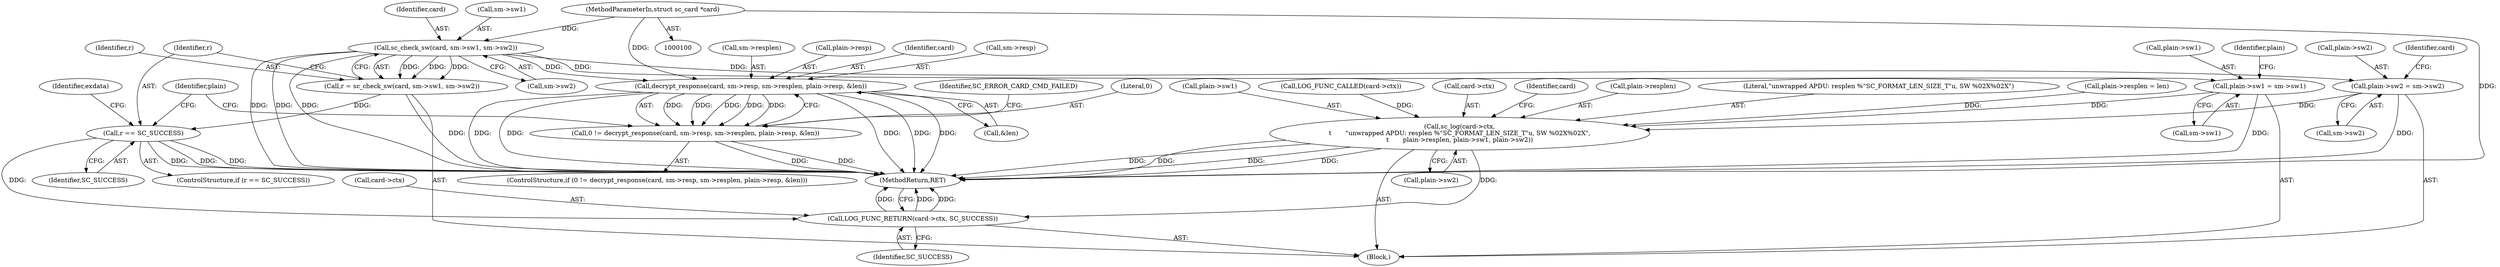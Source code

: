 digraph "0_OpenSC_8fe377e93b4b56060e5bbfb6f3142ceaeca744fa_8@pointer" {
"1000134" [label="(Call,sc_check_sw(card, sm->sw1, sm->sw2))"];
"1000101" [label="(MethodParameterIn,struct sc_card *card)"];
"1000132" [label="(Call,r = sc_check_sw(card, sm->sw1, sm->sw2))"];
"1000143" [label="(Call,r == SC_SUCCESS)"];
"1000220" [label="(Call,LOG_FUNC_RETURN(card->ctx, SC_SUCCESS))"];
"1000155" [label="(Call,decrypt_response(card, sm->resp, sm->resplen, plain->resp, &len))"];
"1000153" [label="(Call,0 != decrypt_response(card, sm->resp, sm->resplen, plain->resp, &len))"];
"1000192" [label="(Call,plain->sw1 = sm->sw1)"];
"1000206" [label="(Call,sc_log(card->ctx,\n\t       \"unwrapped APDU: resplen %\"SC_FORMAT_LEN_SIZE_T\"u, SW %02X%02X\",\n\t       plain->resplen, plain->sw1, plain->sw2))"];
"1000199" [label="(Call,plain->sw2 = sm->sw2)"];
"1000145" [label="(Identifier,SC_SUCCESS)"];
"1000214" [label="(Call,plain->sw1)"];
"1000155" [label="(Call,decrypt_response(card, sm->resp, sm->resplen, plain->resp, &len))"];
"1000199" [label="(Call,plain->sw2 = sm->sw2)"];
"1000166" [label="(Call,&len)"];
"1000139" [label="(Call,sm->sw2)"];
"1000160" [label="(Call,sm->resplen)"];
"1000221" [label="(Call,card->ctx)"];
"1000163" [label="(Call,plain->resp)"];
"1000143" [label="(Call,r == SC_SUCCESS)"];
"1000217" [label="(Call,plain->sw2)"];
"1000220" [label="(Call,LOG_FUNC_RETURN(card->ctx, SC_SUCCESS))"];
"1000169" [label="(Identifier,SC_ERROR_CARD_CMD_FAILED)"];
"1000128" [label="(Call,LOG_FUNC_CALLED(card->ctx))"];
"1000149" [label="(Identifier,exdata)"];
"1000224" [label="(Identifier,SC_SUCCESS)"];
"1000206" [label="(Call,sc_log(card->ctx,\n\t       \"unwrapped APDU: resplen %\"SC_FORMAT_LEN_SIZE_T\"u, SW %02X%02X\",\n\t       plain->resplen, plain->sw1, plain->sw2))"];
"1000104" [label="(Block,)"];
"1000153" [label="(Call,0 != decrypt_response(card, sm->resp, sm->resplen, plain->resp, &len))"];
"1000154" [label="(Literal,0)"];
"1000152" [label="(ControlStructure,if (0 != decrypt_response(card, sm->resp, sm->resplen, plain->resp, &len)))"];
"1000134" [label="(Call,sc_check_sw(card, sm->sw1, sm->sw2))"];
"1000135" [label="(Identifier,card)"];
"1000136" [label="(Call,sm->sw1)"];
"1000132" [label="(Call,r = sc_check_sw(card, sm->sw1, sm->sw2))"];
"1000193" [label="(Call,plain->sw1)"];
"1000200" [label="(Call,plain->sw2)"];
"1000203" [label="(Call,sm->sw2)"];
"1000189" [label="(Identifier,plain)"];
"1000156" [label="(Identifier,card)"];
"1000207" [label="(Call,card->ctx)"];
"1000196" [label="(Call,sm->sw1)"];
"1000201" [label="(Identifier,plain)"];
"1000222" [label="(Identifier,card)"];
"1000157" [label="(Call,sm->resp)"];
"1000101" [label="(MethodParameterIn,struct sc_card *card)"];
"1000211" [label="(Call,plain->resplen)"];
"1000142" [label="(ControlStructure,if (r == SC_SUCCESS))"];
"1000225" [label="(MethodReturn,RET)"];
"1000133" [label="(Identifier,r)"];
"1000192" [label="(Call,plain->sw1 = sm->sw1)"];
"1000144" [label="(Identifier,r)"];
"1000208" [label="(Identifier,card)"];
"1000210" [label="(Literal,\"unwrapped APDU: resplen %\"SC_FORMAT_LEN_SIZE_T\"u, SW %02X%02X\")"];
"1000187" [label="(Call,plain->resplen = len)"];
"1000134" -> "1000132"  [label="AST: "];
"1000134" -> "1000139"  [label="CFG: "];
"1000135" -> "1000134"  [label="AST: "];
"1000136" -> "1000134"  [label="AST: "];
"1000139" -> "1000134"  [label="AST: "];
"1000132" -> "1000134"  [label="CFG: "];
"1000134" -> "1000225"  [label="DDG: "];
"1000134" -> "1000225"  [label="DDG: "];
"1000134" -> "1000225"  [label="DDG: "];
"1000134" -> "1000132"  [label="DDG: "];
"1000134" -> "1000132"  [label="DDG: "];
"1000134" -> "1000132"  [label="DDG: "];
"1000101" -> "1000134"  [label="DDG: "];
"1000134" -> "1000155"  [label="DDG: "];
"1000134" -> "1000192"  [label="DDG: "];
"1000134" -> "1000199"  [label="DDG: "];
"1000101" -> "1000100"  [label="AST: "];
"1000101" -> "1000225"  [label="DDG: "];
"1000101" -> "1000155"  [label="DDG: "];
"1000132" -> "1000104"  [label="AST: "];
"1000133" -> "1000132"  [label="AST: "];
"1000144" -> "1000132"  [label="CFG: "];
"1000132" -> "1000225"  [label="DDG: "];
"1000132" -> "1000143"  [label="DDG: "];
"1000143" -> "1000142"  [label="AST: "];
"1000143" -> "1000145"  [label="CFG: "];
"1000144" -> "1000143"  [label="AST: "];
"1000145" -> "1000143"  [label="AST: "];
"1000149" -> "1000143"  [label="CFG: "];
"1000189" -> "1000143"  [label="CFG: "];
"1000143" -> "1000225"  [label="DDG: "];
"1000143" -> "1000225"  [label="DDG: "];
"1000143" -> "1000225"  [label="DDG: "];
"1000143" -> "1000220"  [label="DDG: "];
"1000220" -> "1000104"  [label="AST: "];
"1000220" -> "1000224"  [label="CFG: "];
"1000221" -> "1000220"  [label="AST: "];
"1000224" -> "1000220"  [label="AST: "];
"1000225" -> "1000220"  [label="CFG: "];
"1000220" -> "1000225"  [label="DDG: "];
"1000220" -> "1000225"  [label="DDG: "];
"1000220" -> "1000225"  [label="DDG: "];
"1000206" -> "1000220"  [label="DDG: "];
"1000155" -> "1000153"  [label="AST: "];
"1000155" -> "1000166"  [label="CFG: "];
"1000156" -> "1000155"  [label="AST: "];
"1000157" -> "1000155"  [label="AST: "];
"1000160" -> "1000155"  [label="AST: "];
"1000163" -> "1000155"  [label="AST: "];
"1000166" -> "1000155"  [label="AST: "];
"1000153" -> "1000155"  [label="CFG: "];
"1000155" -> "1000225"  [label="DDG: "];
"1000155" -> "1000225"  [label="DDG: "];
"1000155" -> "1000225"  [label="DDG: "];
"1000155" -> "1000225"  [label="DDG: "];
"1000155" -> "1000225"  [label="DDG: "];
"1000155" -> "1000153"  [label="DDG: "];
"1000155" -> "1000153"  [label="DDG: "];
"1000155" -> "1000153"  [label="DDG: "];
"1000155" -> "1000153"  [label="DDG: "];
"1000155" -> "1000153"  [label="DDG: "];
"1000153" -> "1000152"  [label="AST: "];
"1000154" -> "1000153"  [label="AST: "];
"1000169" -> "1000153"  [label="CFG: "];
"1000189" -> "1000153"  [label="CFG: "];
"1000153" -> "1000225"  [label="DDG: "];
"1000153" -> "1000225"  [label="DDG: "];
"1000192" -> "1000104"  [label="AST: "];
"1000192" -> "1000196"  [label="CFG: "];
"1000193" -> "1000192"  [label="AST: "];
"1000196" -> "1000192"  [label="AST: "];
"1000201" -> "1000192"  [label="CFG: "];
"1000192" -> "1000225"  [label="DDG: "];
"1000192" -> "1000206"  [label="DDG: "];
"1000206" -> "1000104"  [label="AST: "];
"1000206" -> "1000217"  [label="CFG: "];
"1000207" -> "1000206"  [label="AST: "];
"1000210" -> "1000206"  [label="AST: "];
"1000211" -> "1000206"  [label="AST: "];
"1000214" -> "1000206"  [label="AST: "];
"1000217" -> "1000206"  [label="AST: "];
"1000222" -> "1000206"  [label="CFG: "];
"1000206" -> "1000225"  [label="DDG: "];
"1000206" -> "1000225"  [label="DDG: "];
"1000206" -> "1000225"  [label="DDG: "];
"1000206" -> "1000225"  [label="DDG: "];
"1000128" -> "1000206"  [label="DDG: "];
"1000187" -> "1000206"  [label="DDG: "];
"1000199" -> "1000206"  [label="DDG: "];
"1000199" -> "1000104"  [label="AST: "];
"1000199" -> "1000203"  [label="CFG: "];
"1000200" -> "1000199"  [label="AST: "];
"1000203" -> "1000199"  [label="AST: "];
"1000208" -> "1000199"  [label="CFG: "];
"1000199" -> "1000225"  [label="DDG: "];
}
